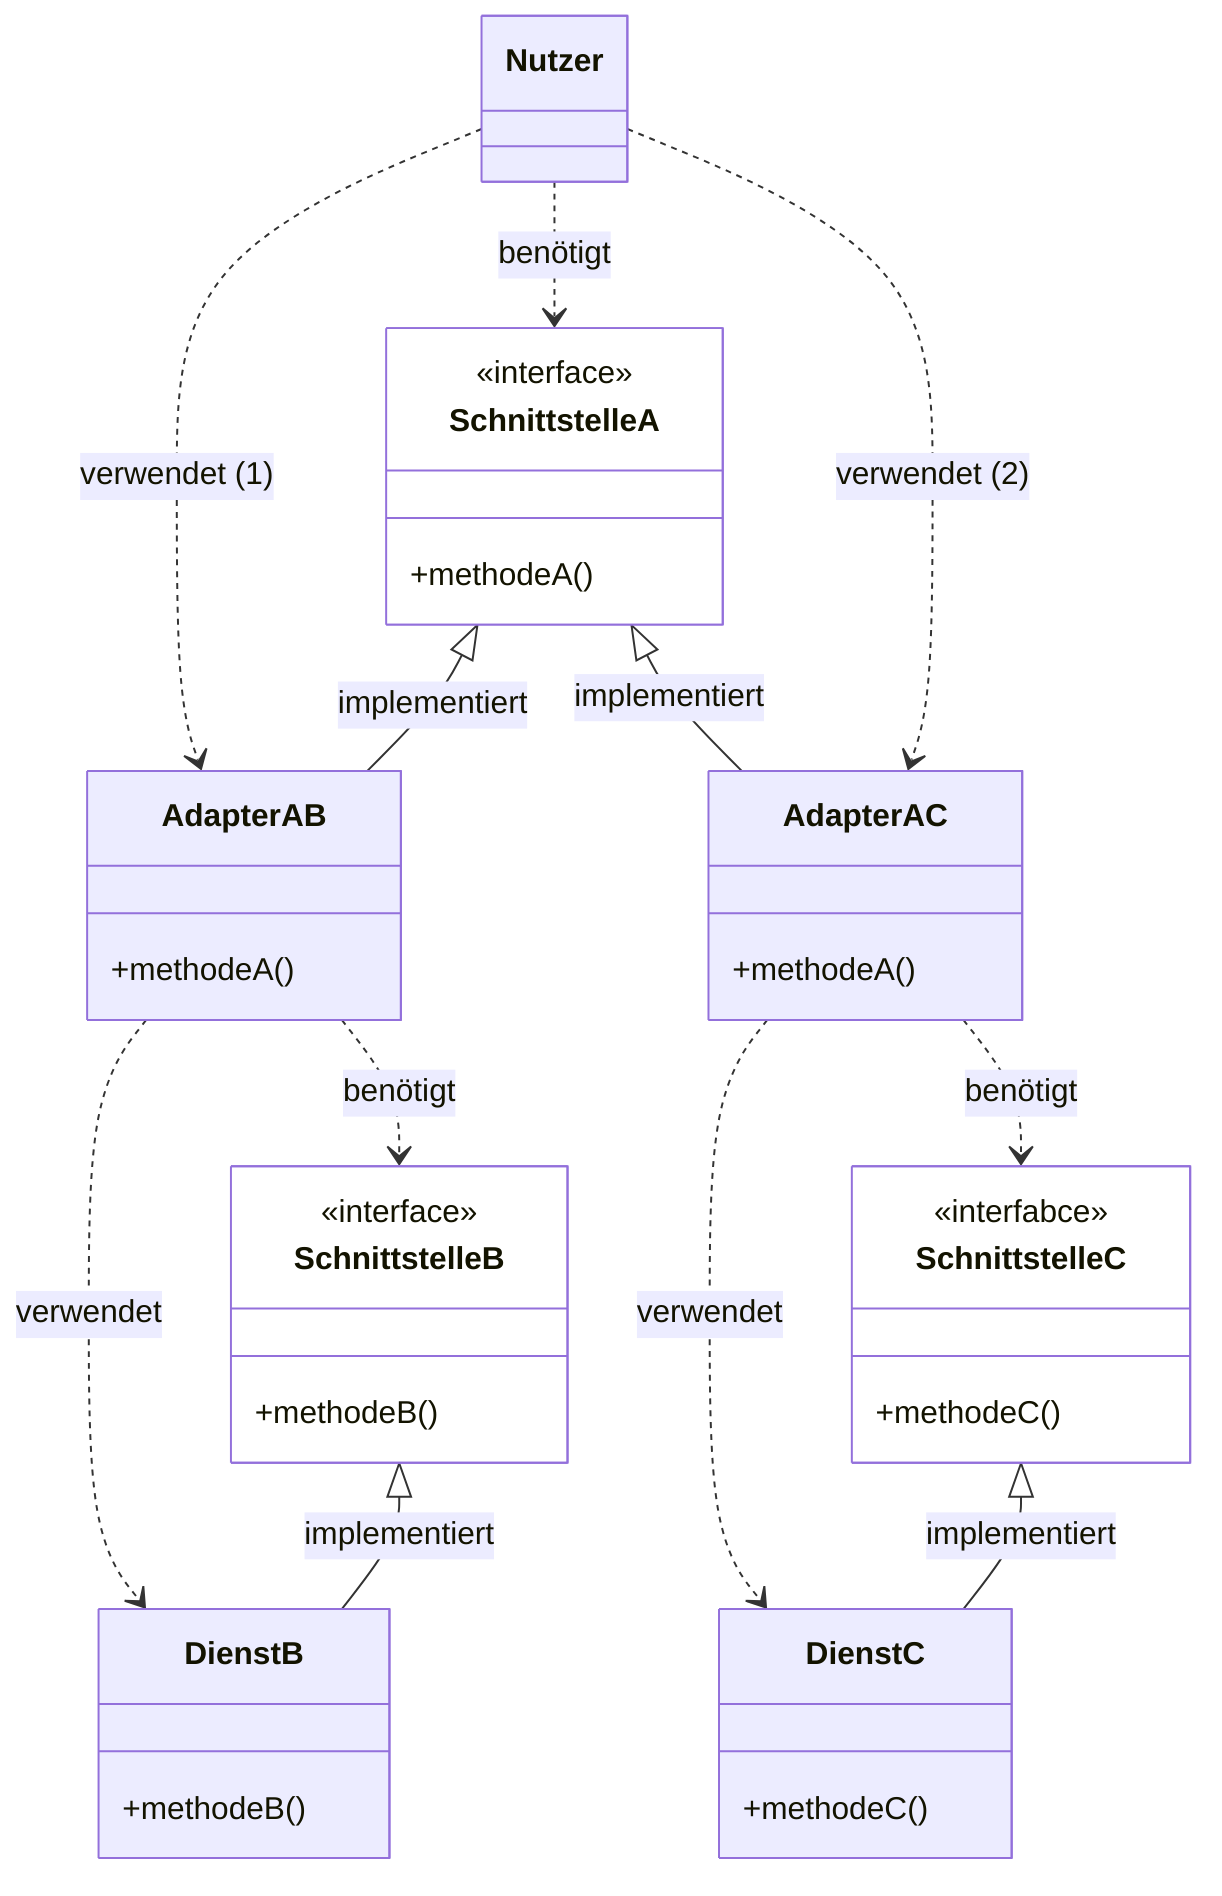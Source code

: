classDiagram

    class Nutzer {

    }

    class AdapterAB {
        +methodeA()
    }

    class AdapterAC {
        +methodeA()
    }

    class DienstB {
        +methodeB()
    }

    class DienstC {
        +methodeC()
    }

    class SchnittstelleA {
        <<interface>>
        +methodeA()
    }

    class SchnittstelleB {
        <<interface>>
        +methodeB()
    }

    class SchnittstelleC {
        <<interfabce>>
        +methodeC()
    }

    Nutzer ..> AdapterAB: verwendet (1)

    Nutzer ..> SchnittstelleA: benötigt

    SchnittstelleA <|-- AdapterAB: implementiert
    SchnittstelleA <|-- AdapterAC: implementiert

    AdapterAB ..> DienstB: verwendet
    AdapterAB ..> SchnittstelleB: benötigt

    AdapterAC ..> DienstC: verwendet
    AdapterAC ..> SchnittstelleC: benötigt

    SchnittstelleB <|-- DienstB: implementiert

    SchnittstelleC <|-- DienstC: implementiert

    Nutzer ..> AdapterAC: verwendet (2)

    style SchnittstelleA fill:white
    style SchnittstelleB fill:white
    style SchnittstelleC fill:white